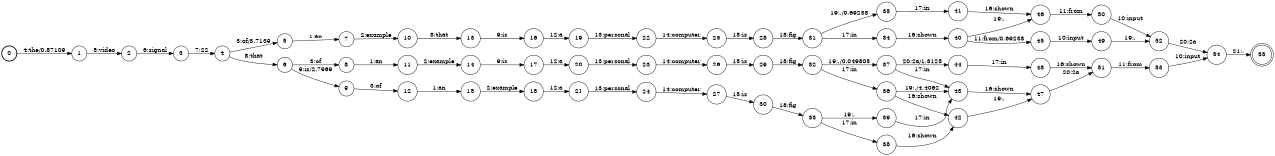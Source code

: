 digraph FST {
rankdir = LR;
size = "8.5,11";
label = "";
center = 1;
orientation = Portrait;
ranksep = "0.4";
nodesep = "0.25";
0 [label = "0", shape = circle, style = bold, fontsize = 14]
	0 -> 1 [label = "4:the/0.87109", fontsize = 14];
1 [label = "1", shape = circle, style = solid, fontsize = 14]
	1 -> 2 [label = "5:video", fontsize = 14];
2 [label = "2", shape = circle, style = solid, fontsize = 14]
	2 -> 3 [label = "6:signal", fontsize = 14];
3 [label = "3", shape = circle, style = solid, fontsize = 14]
	3 -> 4 [label = "7:22", fontsize = 14];
4 [label = "4", shape = circle, style = solid, fontsize = 14]
	4 -> 5 [label = "3:of/3.7139", fontsize = 14];
	4 -> 6 [label = "8:that", fontsize = 14];
5 [label = "5", shape = circle, style = solid, fontsize = 14]
	5 -> 7 [label = "1:an", fontsize = 14];
6 [label = "6", shape = circle, style = solid, fontsize = 14]
	6 -> 8 [label = "3:of", fontsize = 14];
	6 -> 9 [label = "9:is/2.7969", fontsize = 14];
7 [label = "7", shape = circle, style = solid, fontsize = 14]
	7 -> 10 [label = "2:example", fontsize = 14];
8 [label = "8", shape = circle, style = solid, fontsize = 14]
	8 -> 11 [label = "1:an", fontsize = 14];
9 [label = "9", shape = circle, style = solid, fontsize = 14]
	9 -> 12 [label = "3:of", fontsize = 14];
10 [label = "10", shape = circle, style = solid, fontsize = 14]
	10 -> 13 [label = "8:that", fontsize = 14];
11 [label = "11", shape = circle, style = solid, fontsize = 14]
	11 -> 14 [label = "2:example", fontsize = 14];
12 [label = "12", shape = circle, style = solid, fontsize = 14]
	12 -> 15 [label = "1:an", fontsize = 14];
13 [label = "13", shape = circle, style = solid, fontsize = 14]
	13 -> 16 [label = "9:is", fontsize = 14];
14 [label = "14", shape = circle, style = solid, fontsize = 14]
	14 -> 17 [label = "9:is", fontsize = 14];
15 [label = "15", shape = circle, style = solid, fontsize = 14]
	15 -> 18 [label = "2:example", fontsize = 14];
16 [label = "16", shape = circle, style = solid, fontsize = 14]
	16 -> 19 [label = "12:a", fontsize = 14];
17 [label = "17", shape = circle, style = solid, fontsize = 14]
	17 -> 20 [label = "12:a", fontsize = 14];
18 [label = "18", shape = circle, style = solid, fontsize = 14]
	18 -> 21 [label = "12:a", fontsize = 14];
19 [label = "19", shape = circle, style = solid, fontsize = 14]
	19 -> 22 [label = "13:personal", fontsize = 14];
20 [label = "20", shape = circle, style = solid, fontsize = 14]
	20 -> 23 [label = "13:personal", fontsize = 14];
21 [label = "21", shape = circle, style = solid, fontsize = 14]
	21 -> 24 [label = "13:personal", fontsize = 14];
22 [label = "22", shape = circle, style = solid, fontsize = 14]
	22 -> 25 [label = "14:computer", fontsize = 14];
23 [label = "23", shape = circle, style = solid, fontsize = 14]
	23 -> 26 [label = "14:computer", fontsize = 14];
24 [label = "24", shape = circle, style = solid, fontsize = 14]
	24 -> 27 [label = "14:computer", fontsize = 14];
25 [label = "25", shape = circle, style = solid, fontsize = 14]
	25 -> 28 [label = "15:is", fontsize = 14];
26 [label = "26", shape = circle, style = solid, fontsize = 14]
	26 -> 29 [label = "15:is", fontsize = 14];
27 [label = "27", shape = circle, style = solid, fontsize = 14]
	27 -> 30 [label = "15:is", fontsize = 14];
28 [label = "28", shape = circle, style = solid, fontsize = 14]
	28 -> 31 [label = "18:fig", fontsize = 14];
29 [label = "29", shape = circle, style = solid, fontsize = 14]
	29 -> 32 [label = "18:fig", fontsize = 14];
30 [label = "30", shape = circle, style = solid, fontsize = 14]
	30 -> 33 [label = "18:fig", fontsize = 14];
31 [label = "31", shape = circle, style = solid, fontsize = 14]
	31 -> 34 [label = "17:in", fontsize = 14];
	31 -> 35 [label = "19:./0.69238", fontsize = 14];
32 [label = "32", shape = circle, style = solid, fontsize = 14]
	32 -> 36 [label = "17:in", fontsize = 14];
	32 -> 37 [label = "19:./0.049805", fontsize = 14];
33 [label = "33", shape = circle, style = solid, fontsize = 14]
	33 -> 38 [label = "17:in", fontsize = 14];
	33 -> 39 [label = "19:.", fontsize = 14];
34 [label = "34", shape = circle, style = solid, fontsize = 14]
	34 -> 40 [label = "16:shown", fontsize = 14];
35 [label = "35", shape = circle, style = solid, fontsize = 14]
	35 -> 41 [label = "17:in", fontsize = 14];
36 [label = "36", shape = circle, style = solid, fontsize = 14]
	36 -> 42 [label = "16:shown", fontsize = 14];
	36 -> 43 [label = "19:./4.4062", fontsize = 14];
37 [label = "37", shape = circle, style = solid, fontsize = 14]
	37 -> 43 [label = "17:in", fontsize = 14];
	37 -> 44 [label = "20:2a/1.3125", fontsize = 14];
38 [label = "38", shape = circle, style = solid, fontsize = 14]
	38 -> 42 [label = "16:shown", fontsize = 14];
39 [label = "39", shape = circle, style = solid, fontsize = 14]
	39 -> 43 [label = "17:in", fontsize = 14];
40 [label = "40", shape = circle, style = solid, fontsize = 14]
	40 -> 45 [label = "11:from/0.69238", fontsize = 14];
	40 -> 46 [label = "19:.", fontsize = 14];
41 [label = "41", shape = circle, style = solid, fontsize = 14]
	41 -> 46 [label = "16:shown", fontsize = 14];
42 [label = "42", shape = circle, style = solid, fontsize = 14]
	42 -> 47 [label = "19:.", fontsize = 14];
43 [label = "43", shape = circle, style = solid, fontsize = 14]
	43 -> 47 [label = "16:shown", fontsize = 14];
44 [label = "44", shape = circle, style = solid, fontsize = 14]
	44 -> 48 [label = "17:in", fontsize = 14];
45 [label = "45", shape = circle, style = solid, fontsize = 14]
	45 -> 49 [label = "10:input", fontsize = 14];
46 [label = "46", shape = circle, style = solid, fontsize = 14]
	46 -> 50 [label = "11:from", fontsize = 14];
47 [label = "47", shape = circle, style = solid, fontsize = 14]
	47 -> 51 [label = "20:2a", fontsize = 14];
48 [label = "48", shape = circle, style = solid, fontsize = 14]
	48 -> 51 [label = "16:shown", fontsize = 14];
49 [label = "49", shape = circle, style = solid, fontsize = 14]
	49 -> 52 [label = "19:.", fontsize = 14];
50 [label = "50", shape = circle, style = solid, fontsize = 14]
	50 -> 52 [label = "10:input", fontsize = 14];
51 [label = "51", shape = circle, style = solid, fontsize = 14]
	51 -> 53 [label = "11:from", fontsize = 14];
52 [label = "52", shape = circle, style = solid, fontsize = 14]
	52 -> 54 [label = "20:2a", fontsize = 14];
53 [label = "53", shape = circle, style = solid, fontsize = 14]
	53 -> 54 [label = "10:input", fontsize = 14];
54 [label = "54", shape = circle, style = solid, fontsize = 14]
	54 -> 55 [label = "21:.", fontsize = 14];
55 [label = "55", shape = doublecircle, style = solid, fontsize = 14]
}
